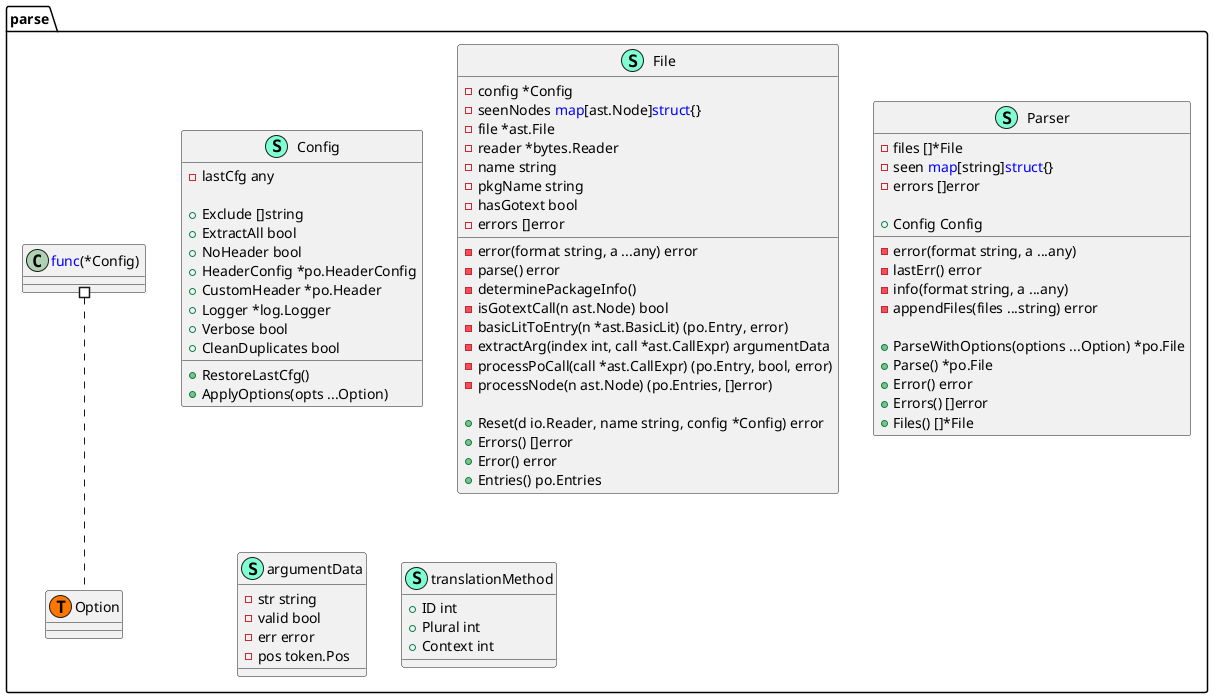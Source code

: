 @startuml
namespace parse {
    class Config << (S,Aquamarine) >> {
        - lastCfg any

        + Exclude []string
        + ExtractAll bool
        + NoHeader bool
        + HeaderConfig *po.HeaderConfig
        + CustomHeader *po.Header
        + Logger *log.Logger
        + Verbose bool
        + CleanDuplicates bool

        + RestoreLastCfg() 
        + ApplyOptions(opts ...Option) 

    }
    class File << (S,Aquamarine) >> {
        - config *Config
        - seenNodes <font color=blue>map</font>[ast.Node]<font color=blue>struct</font>{}
        - file *ast.File
        - reader *bytes.Reader
        - name string
        - pkgName string
        - hasGotext bool
        - errors []error

        - error(format string, a ...any) error
        - parse() error
        - determinePackageInfo() 
        - isGotextCall(n ast.Node) bool
        - basicLitToEntry(n *ast.BasicLit) (po.Entry, error)
        - extractArg(index int, call *ast.CallExpr) argumentData
        - processPoCall(call *ast.CallExpr) (po.Entry, bool, error)
        - processNode(n ast.Node) (po.Entries, []error)

        + Reset(d io.Reader, name string, config *Config) error
        + Errors() []error
        + Error() error
        + Entries() po.Entries

    }
    class Parser << (S,Aquamarine) >> {
        - files []*File
        - seen <font color=blue>map</font>[string]<font color=blue>struct</font>{}
        - errors []error

        + Config Config

        - error(format string, a ...any) 
        - lastErr() error
        - info(format string, a ...any) 
        - appendFiles(files ...string) error

        + ParseWithOptions(options ...Option) *po.File
        + Parse() *po.File
        + Error() error
        + Errors() []error
        + Files() []*File

    }
    class argumentData << (S,Aquamarine) >> {
        - str string
        - valid bool
        - err error
        - pos token.Pos

    }
    class parse.Option << (T, #FF7700) >>  {
    }
    class translationMethod << (S,Aquamarine) >> {
        + ID int
        + Plural int
        + Context int

    }
}


"parse.<font color=blue>func</font>(*Config) " #.. "parse.Option"
@enduml
